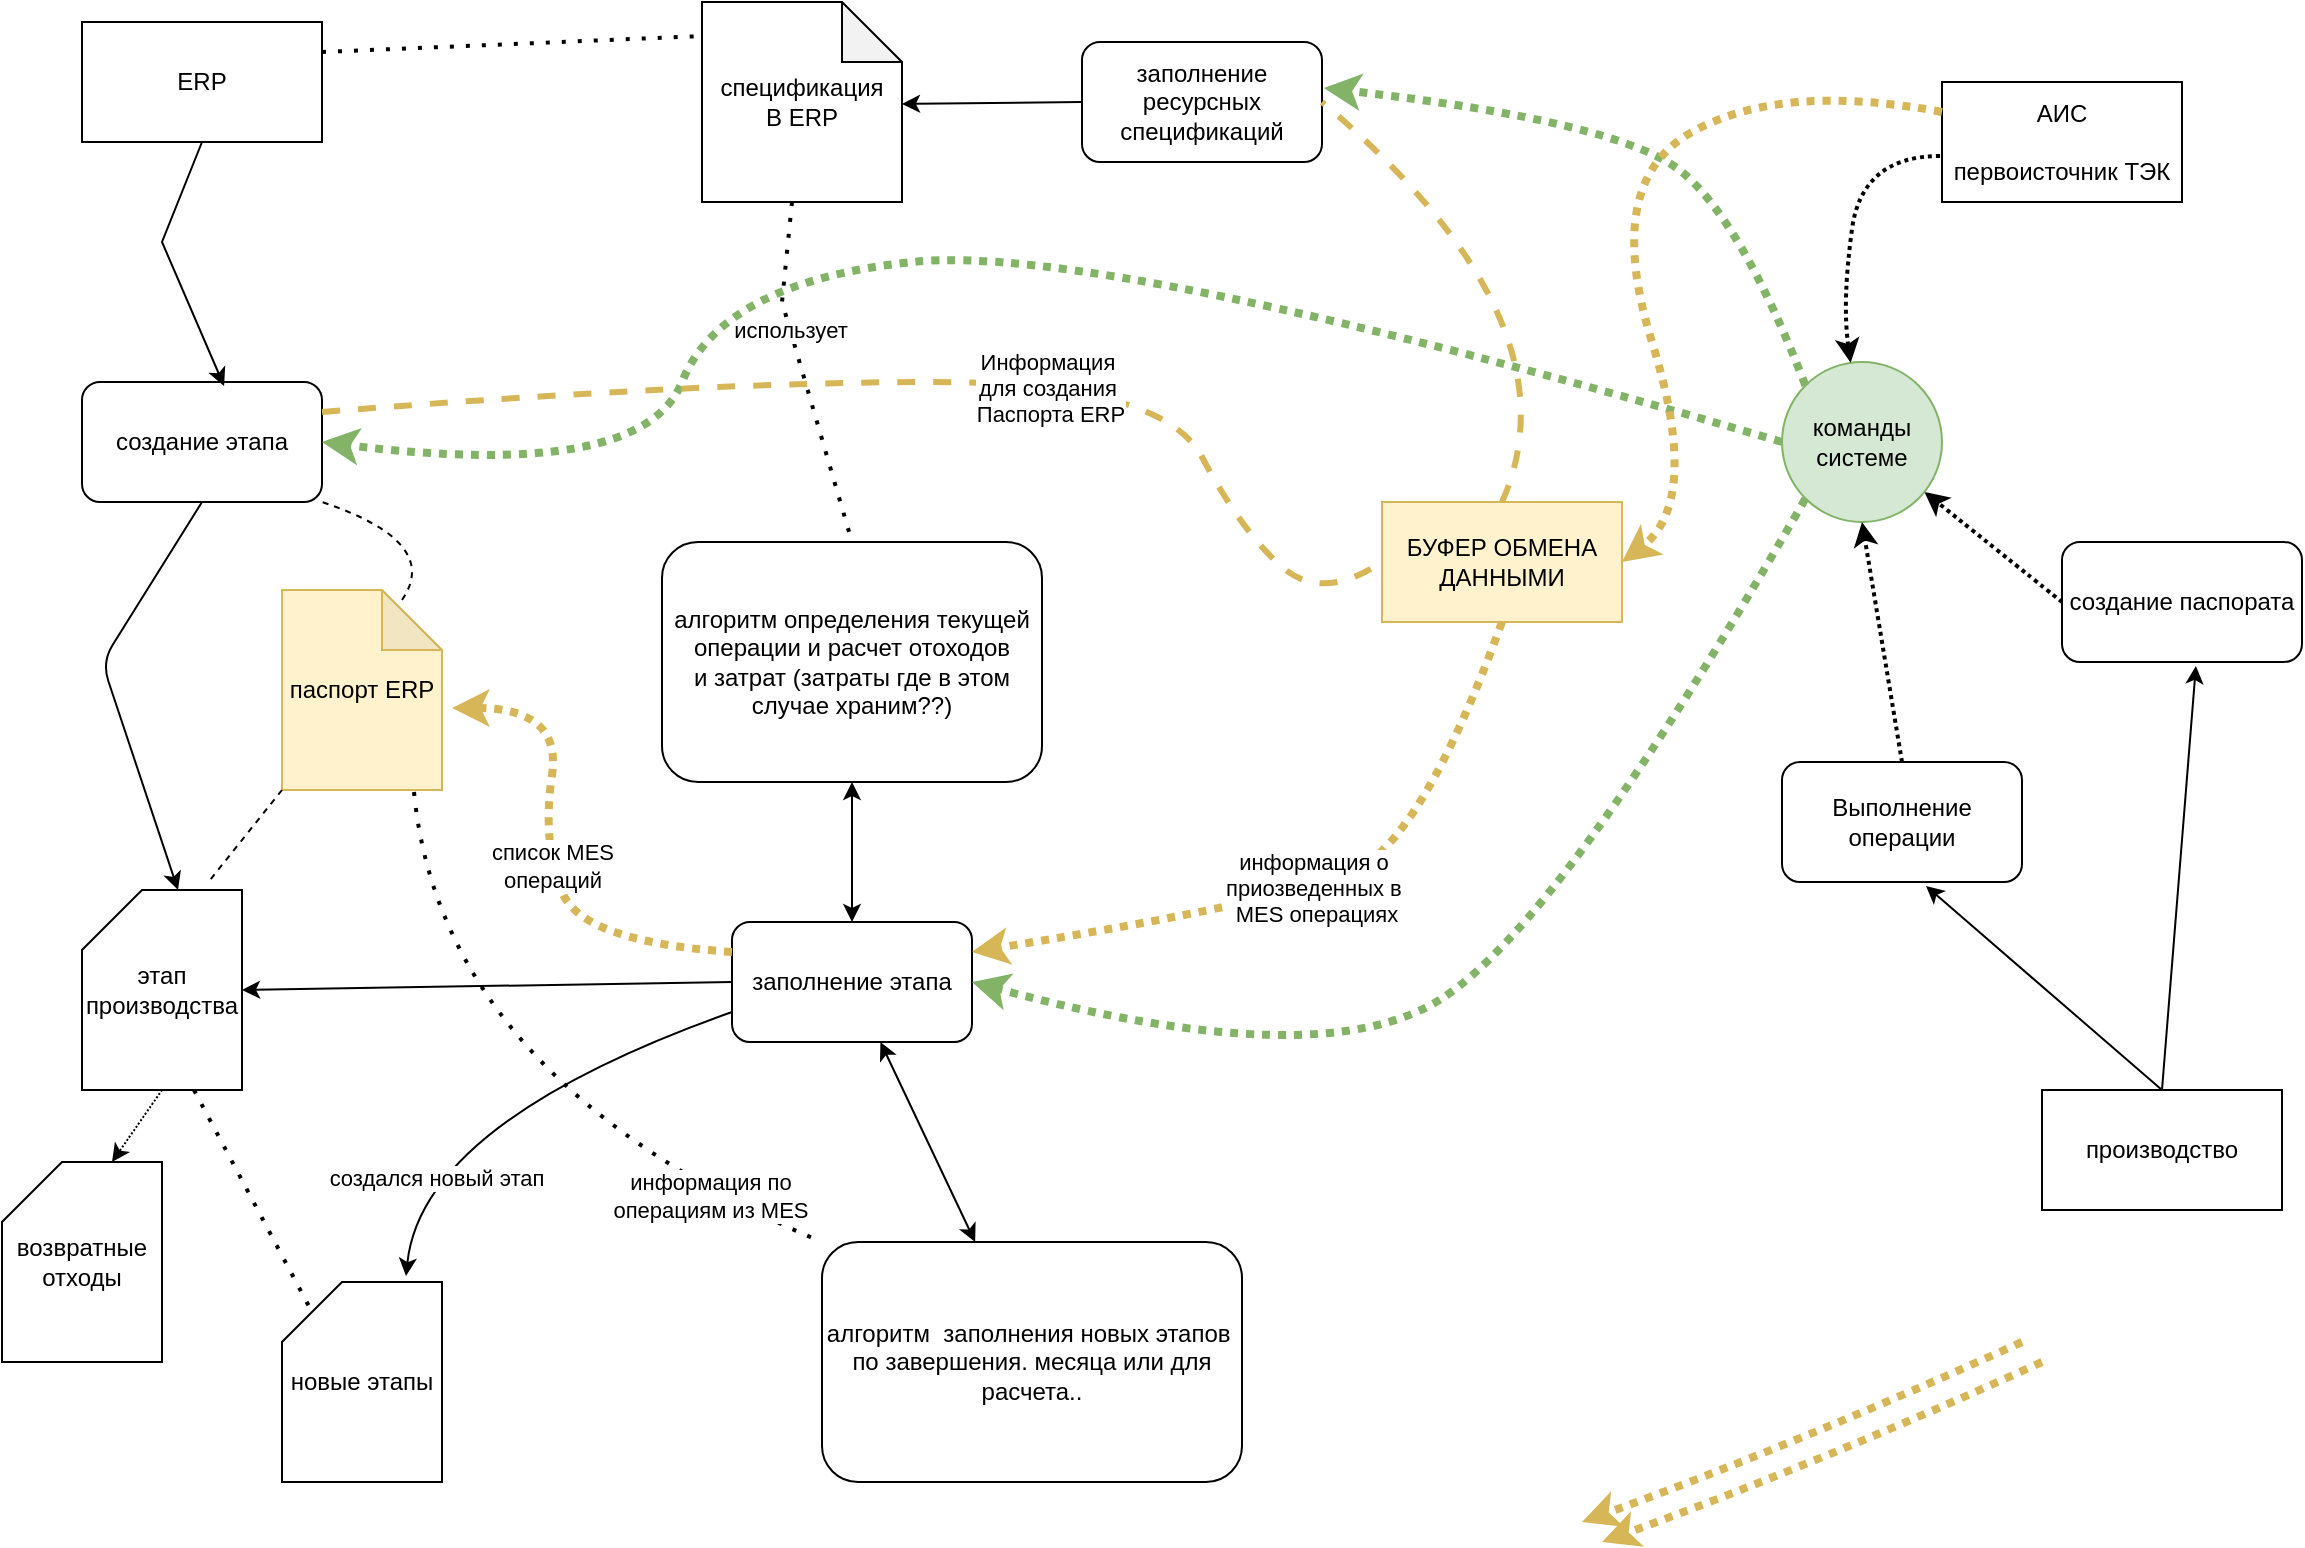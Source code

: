 <mxfile version="20.2.7" type="github">
  <diagram id="PHX1l-ExRGSCwsFTTTdl" name="Страница 1">
    <mxGraphModel dx="1384" dy="838" grid="1" gridSize="10" guides="1" tooltips="1" connect="1" arrows="1" fold="1" page="1" pageScale="1" pageWidth="1169" pageHeight="827" math="0" shadow="0">
      <root>
        <mxCell id="0" />
        <mxCell id="1" parent="0" />
        <mxCell id="NBpqTVy8cXAawz9MeVF5-1" value="АИС&lt;br&gt;&lt;br&gt;первоисточник ТЭК" style="rounded=0;whiteSpace=wrap;html=1;" vertex="1" parent="1">
          <mxGeometry x="980" y="60" width="120" height="60" as="geometry" />
        </mxCell>
        <mxCell id="NBpqTVy8cXAawz9MeVF5-2" value="ERP" style="rounded=0;whiteSpace=wrap;html=1;" vertex="1" parent="1">
          <mxGeometry x="50" y="30" width="120" height="60" as="geometry" />
        </mxCell>
        <mxCell id="NBpqTVy8cXAawz9MeVF5-3" value="спецификация&lt;br&gt;В ERP" style="shape=note;whiteSpace=wrap;html=1;backgroundOutline=1;darkOpacity=0.05;" vertex="1" parent="1">
          <mxGeometry x="360" y="20" width="100" height="100" as="geometry" />
        </mxCell>
        <mxCell id="NBpqTVy8cXAawz9MeVF5-4" value="производство" style="rounded=0;whiteSpace=wrap;html=1;" vertex="1" parent="1">
          <mxGeometry x="1030" y="564" width="120" height="60" as="geometry" />
        </mxCell>
        <mxCell id="NBpqTVy8cXAawz9MeVF5-5" value="заполнение этапа" style="rounded=1;whiteSpace=wrap;html=1;" vertex="1" parent="1">
          <mxGeometry x="375" y="480" width="120" height="60" as="geometry" />
        </mxCell>
        <mxCell id="NBpqTVy8cXAawz9MeVF5-6" value="" style="endArrow=none;dashed=1;html=1;dashPattern=1 3;strokeWidth=2;rounded=0;entryX=0.5;entryY=0;entryDx=0;entryDy=0;" edge="1" parent="1" source="NBpqTVy8cXAawz9MeVF5-3" target="NBpqTVy8cXAawz9MeVF5-25">
          <mxGeometry width="50" height="50" relative="1" as="geometry">
            <mxPoint x="240" y="450" as="sourcePoint" />
            <mxPoint x="510" y="260" as="targetPoint" />
            <Array as="points">
              <mxPoint x="400" y="170" />
            </Array>
          </mxGeometry>
        </mxCell>
        <mxCell id="NBpqTVy8cXAawz9MeVF5-7" value="использует" style="edgeLabel;html=1;align=center;verticalAlign=middle;resizable=0;points=[];" vertex="1" connectable="0" parent="NBpqTVy8cXAawz9MeVF5-6">
          <mxGeometry x="-0.258" relative="1" as="geometry">
            <mxPoint as="offset" />
          </mxGeometry>
        </mxCell>
        <mxCell id="NBpqTVy8cXAawz9MeVF5-9" value="этап производства" style="shape=card;whiteSpace=wrap;html=1;" vertex="1" parent="1">
          <mxGeometry x="50" y="464" width="80" height="100" as="geometry" />
        </mxCell>
        <mxCell id="NBpqTVy8cXAawz9MeVF5-10" value="" style="endArrow=classic;html=1;rounded=0;exitX=0;exitY=0.5;exitDx=0;exitDy=0;entryX=1;entryY=0.5;entryDx=0;entryDy=0;entryPerimeter=0;" edge="1" parent="1" source="NBpqTVy8cXAawz9MeVF5-5" target="NBpqTVy8cXAawz9MeVF5-9">
          <mxGeometry width="50" height="50" relative="1" as="geometry">
            <mxPoint x="310" y="594" as="sourcePoint" />
            <mxPoint x="360" y="544" as="targetPoint" />
          </mxGeometry>
        </mxCell>
        <mxCell id="NBpqTVy8cXAawz9MeVF5-11" value="заполнение ресурсных спецификаций" style="rounded=1;whiteSpace=wrap;html=1;" vertex="1" parent="1">
          <mxGeometry x="550" y="40" width="120" height="60" as="geometry" />
        </mxCell>
        <mxCell id="NBpqTVy8cXAawz9MeVF5-13" value="" style="endArrow=classic;html=1;rounded=0;exitX=0;exitY=0.5;exitDx=0;exitDy=0;entryX=1;entryY=0.51;entryDx=0;entryDy=0;entryPerimeter=0;" edge="1" parent="1" source="NBpqTVy8cXAawz9MeVF5-11" target="NBpqTVy8cXAawz9MeVF5-3">
          <mxGeometry width="50" height="50" relative="1" as="geometry">
            <mxPoint x="510" y="120" as="sourcePoint" />
            <mxPoint x="560" y="70" as="targetPoint" />
          </mxGeometry>
        </mxCell>
        <mxCell id="NBpqTVy8cXAawz9MeVF5-14" value="создание этапа" style="rounded=1;whiteSpace=wrap;html=1;" vertex="1" parent="1">
          <mxGeometry x="50" y="210" width="120" height="60" as="geometry" />
        </mxCell>
        <mxCell id="NBpqTVy8cXAawz9MeVF5-15" value="" style="endArrow=classic;html=1;rounded=0;exitX=0.5;exitY=1;exitDx=0;exitDy=0;entryX=0.592;entryY=0.033;entryDx=0;entryDy=0;entryPerimeter=0;" edge="1" parent="1" source="NBpqTVy8cXAawz9MeVF5-2" target="NBpqTVy8cXAawz9MeVF5-14">
          <mxGeometry width="50" height="50" relative="1" as="geometry">
            <mxPoint x="240" y="150" as="sourcePoint" />
            <mxPoint x="290" y="100" as="targetPoint" />
            <Array as="points">
              <mxPoint x="90" y="140" />
            </Array>
          </mxGeometry>
        </mxCell>
        <mxCell id="NBpqTVy8cXAawz9MeVF5-16" value="" style="endArrow=none;dashed=1;html=1;dashPattern=1 3;strokeWidth=2;rounded=0;exitX=1;exitY=0.25;exitDx=0;exitDy=0;entryX=0.01;entryY=0.17;entryDx=0;entryDy=0;entryPerimeter=0;" edge="1" parent="1" source="NBpqTVy8cXAawz9MeVF5-2" target="NBpqTVy8cXAawz9MeVF5-3">
          <mxGeometry width="50" height="50" relative="1" as="geometry">
            <mxPoint x="250" y="120" as="sourcePoint" />
            <mxPoint x="300" y="70" as="targetPoint" />
          </mxGeometry>
        </mxCell>
        <mxCell id="NBpqTVy8cXAawz9MeVF5-17" value="" style="endArrow=classic;html=1;rounded=1;exitX=0.5;exitY=1;exitDx=0;exitDy=0;entryX=0.6;entryY=0;entryDx=0;entryDy=0;entryPerimeter=0;" edge="1" parent="1" source="NBpqTVy8cXAawz9MeVF5-14" target="NBpqTVy8cXAawz9MeVF5-9">
          <mxGeometry width="50" height="50" relative="1" as="geometry">
            <mxPoint x="280" y="350" as="sourcePoint" />
            <mxPoint x="330" y="300" as="targetPoint" />
            <Array as="points">
              <mxPoint x="60" y="350" />
            </Array>
          </mxGeometry>
        </mxCell>
        <mxCell id="NBpqTVy8cXAawz9MeVF5-18" value="паспорт ERP" style="shape=note;whiteSpace=wrap;html=1;backgroundOutline=1;darkOpacity=0.05;fillColor=#fff2cc;strokeColor=#d6b656;" vertex="1" parent="1">
          <mxGeometry x="150" y="314" width="80" height="100" as="geometry" />
        </mxCell>
        <mxCell id="NBpqTVy8cXAawz9MeVF5-19" value="" style="endArrow=none;dashed=1;html=1;entryX=1;entryY=1;entryDx=0;entryDy=0;exitX=0.75;exitY=0.05;exitDx=0;exitDy=0;exitPerimeter=0;curved=1;" edge="1" parent="1" source="NBpqTVy8cXAawz9MeVF5-18" target="NBpqTVy8cXAawz9MeVF5-14">
          <mxGeometry width="50" height="50" relative="1" as="geometry">
            <mxPoint x="60" y="260" as="sourcePoint" />
            <mxPoint x="110" y="210" as="targetPoint" />
            <Array as="points">
              <mxPoint x="230" y="290" />
            </Array>
          </mxGeometry>
        </mxCell>
        <mxCell id="NBpqTVy8cXAawz9MeVF5-23" value="" style="endArrow=none;dashed=1;html=1;rounded=0;entryX=0.8;entryY=-0.05;entryDx=0;entryDy=0;entryPerimeter=0;" edge="1" parent="1" source="NBpqTVy8cXAawz9MeVF5-18" target="NBpqTVy8cXAawz9MeVF5-9">
          <mxGeometry width="50" height="50" relative="1" as="geometry">
            <mxPoint x="120" y="534" as="sourcePoint" />
            <mxPoint x="170" y="484" as="targetPoint" />
          </mxGeometry>
        </mxCell>
        <mxCell id="NBpqTVy8cXAawz9MeVF5-25" value="алгоритм определения текущей&lt;br&gt;операции и расчет отоходов&lt;br&gt;и затрат (затраты где в этом случае храним??)" style="rounded=1;whiteSpace=wrap;html=1;" vertex="1" parent="1">
          <mxGeometry x="340" y="290" width="190" height="120" as="geometry" />
        </mxCell>
        <mxCell id="NBpqTVy8cXAawz9MeVF5-26" value="создание паспората" style="rounded=1;whiteSpace=wrap;html=1;" vertex="1" parent="1">
          <mxGeometry x="1040" y="290" width="120" height="60" as="geometry" />
        </mxCell>
        <mxCell id="NBpqTVy8cXAawz9MeVF5-27" value="" style="endArrow=classic;html=1;rounded=0;exitX=0.5;exitY=0;exitDx=0;exitDy=0;entryX=0.558;entryY=1.033;entryDx=0;entryDy=0;entryPerimeter=0;" edge="1" parent="1" source="NBpqTVy8cXAawz9MeVF5-4" target="NBpqTVy8cXAawz9MeVF5-26">
          <mxGeometry width="50" height="50" relative="1" as="geometry">
            <mxPoint x="930" y="484" as="sourcePoint" />
            <mxPoint x="868.04" y="428.02" as="targetPoint" />
          </mxGeometry>
        </mxCell>
        <mxCell id="NBpqTVy8cXAawz9MeVF5-28" value="" style="endArrow=classic;html=1;exitX=0;exitY=0.5;exitDx=0;exitDy=0;curved=1;dashed=1;dashPattern=1 1;strokeWidth=2;" edge="1" parent="1" source="NBpqTVy8cXAawz9MeVF5-26" target="NBpqTVy8cXAawz9MeVF5-29">
          <mxGeometry width="50" height="50" relative="1" as="geometry">
            <mxPoint x="670" y="290" as="sourcePoint" />
            <mxPoint x="300" y="150" as="targetPoint" />
          </mxGeometry>
        </mxCell>
        <mxCell id="NBpqTVy8cXAawz9MeVF5-29" value="команды системе" style="ellipse;whiteSpace=wrap;html=1;aspect=fixed;fillColor=#d5e8d4;strokeColor=#82b366;" vertex="1" parent="1">
          <mxGeometry x="900" y="200" width="80" height="80" as="geometry" />
        </mxCell>
        <mxCell id="NBpqTVy8cXAawz9MeVF5-31" value="" style="curved=1;endArrow=classic;html=1;rounded=0;exitX=0;exitY=0.5;exitDx=0;exitDy=0;entryX=1;entryY=0.5;entryDx=0;entryDy=0;dashed=1;dashPattern=1 1;fillColor=#d5e8d4;strokeColor=#82b366;strokeWidth=4;" edge="1" parent="1" source="NBpqTVy8cXAawz9MeVF5-29" target="NBpqTVy8cXAawz9MeVF5-14">
          <mxGeometry width="50" height="50" relative="1" as="geometry">
            <mxPoint x="540" y="360" as="sourcePoint" />
            <mxPoint x="590" y="310" as="targetPoint" />
            <Array as="points">
              <mxPoint x="560" y="140" />
              <mxPoint x="370" y="160" />
              <mxPoint x="330" y="260" />
            </Array>
          </mxGeometry>
        </mxCell>
        <mxCell id="NBpqTVy8cXAawz9MeVF5-34" value="" style="endArrow=classic;startArrow=classic;html=1;rounded=0;entryX=0.5;entryY=1;entryDx=0;entryDy=0;exitX=0.5;exitY=0;exitDx=0;exitDy=0;" edge="1" parent="1" source="NBpqTVy8cXAawz9MeVF5-5" target="NBpqTVy8cXAawz9MeVF5-25">
          <mxGeometry width="50" height="50" relative="1" as="geometry">
            <mxPoint x="490" y="520" as="sourcePoint" />
            <mxPoint x="540" y="470" as="targetPoint" />
          </mxGeometry>
        </mxCell>
        <mxCell id="NBpqTVy8cXAawz9MeVF5-35" value="алгоритм&amp;nbsp; заполнения новых этапов&amp;nbsp;&lt;br&gt;по завершения. месяца или для расчета.." style="rounded=1;whiteSpace=wrap;html=1;" vertex="1" parent="1">
          <mxGeometry x="420" y="640" width="210" height="120" as="geometry" />
        </mxCell>
        <mxCell id="NBpqTVy8cXAawz9MeVF5-36" value="" style="endArrow=classic;startArrow=classic;html=1;rounded=0;" edge="1" parent="1" source="NBpqTVy8cXAawz9MeVF5-35" target="NBpqTVy8cXAawz9MeVF5-5">
          <mxGeometry width="50" height="50" relative="1" as="geometry">
            <mxPoint x="450" y="630" as="sourcePoint" />
            <mxPoint x="500" y="580" as="targetPoint" />
          </mxGeometry>
        </mxCell>
        <mxCell id="NBpqTVy8cXAawz9MeVF5-38" value="БУФЕР ОБМЕНА ДАННЫМИ" style="rounded=0;whiteSpace=wrap;html=1;fillColor=#fff2cc;strokeColor=#d6b656;" vertex="1" parent="1">
          <mxGeometry x="700" y="270" width="120" height="60" as="geometry" />
        </mxCell>
        <mxCell id="NBpqTVy8cXAawz9MeVF5-41" value="" style="curved=1;endArrow=classic;html=1;rounded=0;dashed=1;dashPattern=1 1;exitX=-0.008;exitY=0.617;exitDx=0;exitDy=0;exitPerimeter=0;strokeWidth=2;" edge="1" parent="1" source="NBpqTVy8cXAawz9MeVF5-1" target="NBpqTVy8cXAawz9MeVF5-29">
          <mxGeometry width="50" height="50" relative="1" as="geometry">
            <mxPoint x="950.04" y="260" as="sourcePoint" />
            <mxPoint x="880" y="40.02" as="targetPoint" />
            <Array as="points">
              <mxPoint x="940" y="97" />
              <mxPoint x="930" y="170" />
            </Array>
          </mxGeometry>
        </mxCell>
        <mxCell id="NBpqTVy8cXAawz9MeVF5-42" value="" style="endArrow=none;dashed=1;html=1;entryX=1;entryY=0.5;entryDx=0;entryDy=0;exitX=0.5;exitY=0;exitDx=0;exitDy=0;curved=1;fillColor=#fff2cc;strokeColor=#d6b656;strokeWidth=3;" edge="1" parent="1" source="NBpqTVy8cXAawz9MeVF5-38" target="NBpqTVy8cXAawz9MeVF5-11">
          <mxGeometry width="50" height="50" relative="1" as="geometry">
            <mxPoint x="770" y="180" as="sourcePoint" />
            <mxPoint x="820" y="130" as="targetPoint" />
            <Array as="points">
              <mxPoint x="800" y="180" />
            </Array>
          </mxGeometry>
        </mxCell>
        <mxCell id="NBpqTVy8cXAawz9MeVF5-44" value="" style="endArrow=none;dashed=1;html=1;entryX=0;entryY=0.5;entryDx=0;entryDy=0;exitX=1;exitY=0.25;exitDx=0;exitDy=0;curved=1;fillColor=#fff2cc;strokeColor=#d6b656;strokeWidth=3;" edge="1" parent="1" source="NBpqTVy8cXAawz9MeVF5-14" target="NBpqTVy8cXAawz9MeVF5-38">
          <mxGeometry width="50" height="50" relative="1" as="geometry">
            <mxPoint x="405" y="260" as="sourcePoint" />
            <mxPoint x="620" y="160" as="targetPoint" />
            <Array as="points">
              <mxPoint x="360" y="210" />
              <mxPoint x="590" y="210" />
              <mxPoint x="630" y="285" />
              <mxPoint x="670" y="320" />
            </Array>
          </mxGeometry>
        </mxCell>
        <mxCell id="NBpqTVy8cXAawz9MeVF5-68" value="Информация&amp;nbsp;&lt;br&gt;для создания&amp;nbsp;&lt;br&gt;Паспорта ERP" style="edgeLabel;html=1;align=center;verticalAlign=middle;resizable=0;points=[];" vertex="1" connectable="0" parent="NBpqTVy8cXAawz9MeVF5-44">
          <mxGeometry x="0.226" y="-3" relative="1" as="geometry">
            <mxPoint as="offset" />
          </mxGeometry>
        </mxCell>
        <mxCell id="NBpqTVy8cXAawz9MeVF5-45" value="" style="curved=1;endArrow=classic;html=1;rounded=0;dashed=1;dashPattern=1 1;exitX=0;exitY=0;exitDx=0;exitDy=0;entryX=1.008;entryY=0.383;entryDx=0;entryDy=0;entryPerimeter=0;fillColor=#d5e8d4;strokeColor=#82b366;strokeWidth=4;" edge="1" parent="1" source="NBpqTVy8cXAawz9MeVF5-29" target="NBpqTVy8cXAawz9MeVF5-11">
          <mxGeometry width="50" height="50" relative="1" as="geometry">
            <mxPoint x="919.04" y="50.02" as="sourcePoint" />
            <mxPoint x="851.716" y="164.716" as="targetPoint" />
            <Array as="points">
              <mxPoint x="880" y="130" />
              <mxPoint x="820" y="80" />
            </Array>
          </mxGeometry>
        </mxCell>
        <mxCell id="NBpqTVy8cXAawz9MeVF5-46" value="" style="curved=1;endArrow=classic;html=1;rounded=0;dashed=1;dashPattern=1 1;exitX=0;exitY=1;exitDx=0;exitDy=0;entryX=1;entryY=0.5;entryDx=0;entryDy=0;fillColor=#d5e8d4;strokeColor=#82b366;strokeWidth=4;" edge="1" parent="1" source="NBpqTVy8cXAawz9MeVF5-29" target="NBpqTVy8cXAawz9MeVF5-5">
          <mxGeometry width="50" height="50" relative="1" as="geometry">
            <mxPoint x="760.756" y="688.736" as="sourcePoint" />
            <mxPoint x="600" y="550" as="targetPoint" />
            <Array as="points">
              <mxPoint x="790" y="480" />
              <mxPoint x="669.04" y="557.02" />
            </Array>
          </mxGeometry>
        </mxCell>
        <mxCell id="NBpqTVy8cXAawz9MeVF5-47" value="Выполнение операции" style="rounded=1;whiteSpace=wrap;html=1;" vertex="1" parent="1">
          <mxGeometry x="900" y="400" width="120" height="60" as="geometry" />
        </mxCell>
        <mxCell id="NBpqTVy8cXAawz9MeVF5-48" value="" style="endArrow=classic;html=1;strokeWidth=1;curved=1;entryX=0.6;entryY=1.033;entryDx=0;entryDy=0;entryPerimeter=0;exitX=0.5;exitY=0;exitDx=0;exitDy=0;" edge="1" parent="1" source="NBpqTVy8cXAawz9MeVF5-4" target="NBpqTVy8cXAawz9MeVF5-47">
          <mxGeometry width="50" height="50" relative="1" as="geometry">
            <mxPoint x="930" y="580" as="sourcePoint" />
            <mxPoint x="980" y="530" as="targetPoint" />
          </mxGeometry>
        </mxCell>
        <mxCell id="NBpqTVy8cXAawz9MeVF5-49" value="" style="endArrow=classic;html=1;strokeWidth=2;curved=1;exitX=0.5;exitY=0;exitDx=0;exitDy=0;entryX=0.5;entryY=1;entryDx=0;entryDy=0;dashed=1;dashPattern=1 1;" edge="1" parent="1" source="NBpqTVy8cXAawz9MeVF5-47" target="NBpqTVy8cXAawz9MeVF5-29">
          <mxGeometry width="50" height="50" relative="1" as="geometry">
            <mxPoint x="910" y="380" as="sourcePoint" />
            <mxPoint x="960" y="330" as="targetPoint" />
          </mxGeometry>
        </mxCell>
        <mxCell id="NBpqTVy8cXAawz9MeVF5-50" value="" style="endArrow=classic;html=1;dashed=1;dashPattern=1 1;strokeWidth=4;curved=1;exitX=0;exitY=0.25;exitDx=0;exitDy=0;entryX=1;entryY=0.5;entryDx=0;entryDy=0;fillColor=#fff2cc;strokeColor=#d6b656;" edge="1" parent="1" source="NBpqTVy8cXAawz9MeVF5-1" target="NBpqTVy8cXAawz9MeVF5-38">
          <mxGeometry width="50" height="50" relative="1" as="geometry">
            <mxPoint x="570" y="450" as="sourcePoint" />
            <mxPoint x="620" y="400" as="targetPoint" />
            <Array as="points">
              <mxPoint x="900" y="60" />
              <mxPoint x="810" y="110" />
              <mxPoint x="860" y="270" />
            </Array>
          </mxGeometry>
        </mxCell>
        <mxCell id="NBpqTVy8cXAawz9MeVF5-53" value="возвратные отходы" style="shape=card;whiteSpace=wrap;html=1;" vertex="1" parent="1">
          <mxGeometry x="10" y="600" width="80" height="100" as="geometry" />
        </mxCell>
        <mxCell id="NBpqTVy8cXAawz9MeVF5-54" value="" style="endArrow=classic;html=1;dashed=1;dashPattern=1 1;strokeWidth=1;curved=1;exitX=0.5;exitY=1;exitDx=0;exitDy=0;exitPerimeter=0;entryX=0;entryY=0;entryDx=55;entryDy=0;entryPerimeter=0;" edge="1" parent="1" source="NBpqTVy8cXAawz9MeVF5-9" target="NBpqTVy8cXAawz9MeVF5-53">
          <mxGeometry width="50" height="50" relative="1" as="geometry">
            <mxPoint x="250" y="620" as="sourcePoint" />
            <mxPoint x="300" y="570" as="targetPoint" />
          </mxGeometry>
        </mxCell>
        <mxCell id="NBpqTVy8cXAawz9MeVF5-55" value="" style="endArrow=classic;html=1;dashed=1;dashPattern=1 1;strokeWidth=4;curved=1;exitX=0;exitY=0.25;exitDx=0;exitDy=0;entryX=1.063;entryY=0.59;entryDx=0;entryDy=0;fillColor=#fff2cc;strokeColor=#d6b656;entryPerimeter=0;" edge="1" parent="1" source="NBpqTVy8cXAawz9MeVF5-5" target="NBpqTVy8cXAawz9MeVF5-18">
          <mxGeometry width="50" height="50" relative="1" as="geometry">
            <mxPoint x="330" y="489" as="sourcePoint" />
            <mxPoint x="170" y="714" as="targetPoint" />
            <Array as="points">
              <mxPoint x="300" y="490" />
              <mxPoint x="280" y="440" />
              <mxPoint x="290" y="373" />
            </Array>
          </mxGeometry>
        </mxCell>
        <mxCell id="NBpqTVy8cXAawz9MeVF5-56" value="список MES&lt;br&gt;операций" style="edgeLabel;html=1;align=center;verticalAlign=middle;resizable=0;points=[];" vertex="1" connectable="0" parent="NBpqTVy8cXAawz9MeVF5-55">
          <mxGeometry x="-0.078" relative="1" as="geometry">
            <mxPoint as="offset" />
          </mxGeometry>
        </mxCell>
        <mxCell id="NBpqTVy8cXAawz9MeVF5-57" value="" style="endArrow=none;dashed=1;html=1;dashPattern=1 3;strokeWidth=2;curved=1;entryX=0;entryY=0;entryDx=0;entryDy=0;exitX=0.825;exitY=1.01;exitDx=0;exitDy=0;exitPerimeter=0;" edge="1" parent="1" source="NBpqTVy8cXAawz9MeVF5-18" target="NBpqTVy8cXAawz9MeVF5-35">
          <mxGeometry width="50" height="50" relative="1" as="geometry">
            <mxPoint x="240" y="630" as="sourcePoint" />
            <mxPoint x="290" y="580" as="targetPoint" />
            <Array as="points">
              <mxPoint x="230" y="560" />
            </Array>
          </mxGeometry>
        </mxCell>
        <mxCell id="NBpqTVy8cXAawz9MeVF5-66" value="информация по&lt;br&gt;операциям из MES" style="edgeLabel;html=1;align=center;verticalAlign=middle;resizable=0;points=[];" vertex="1" connectable="0" parent="NBpqTVy8cXAawz9MeVF5-57">
          <mxGeometry x="0.654" relative="1" as="geometry">
            <mxPoint as="offset" />
          </mxGeometry>
        </mxCell>
        <mxCell id="NBpqTVy8cXAawz9MeVF5-58" value="" style="endArrow=classic;html=1;dashed=1;dashPattern=1 1;strokeWidth=4;curved=1;fillColor=#fff2cc;strokeColor=#d6b656;entryX=1;entryY=0.25;entryDx=0;entryDy=0;exitX=0.5;exitY=1;exitDx=0;exitDy=0;" edge="1" parent="1" source="NBpqTVy8cXAawz9MeVF5-38" target="NBpqTVy8cXAawz9MeVF5-5">
          <mxGeometry width="50" height="50" relative="1" as="geometry">
            <mxPoint x="800" y="630" as="sourcePoint" />
            <mxPoint x="610" y="690" as="targetPoint" />
            <Array as="points">
              <mxPoint x="720" y="440" />
              <mxPoint x="650" y="470" />
            </Array>
          </mxGeometry>
        </mxCell>
        <mxCell id="NBpqTVy8cXAawz9MeVF5-65" value="информация о&amp;nbsp;&lt;br&gt;приозведенных в&amp;nbsp;&lt;br&gt;MES операциях" style="edgeLabel;html=1;align=center;verticalAlign=middle;resizable=0;points=[];" vertex="1" connectable="0" parent="NBpqTVy8cXAawz9MeVF5-58">
          <mxGeometry x="-0.002" relative="1" as="geometry">
            <mxPoint as="offset" />
          </mxGeometry>
        </mxCell>
        <mxCell id="NBpqTVy8cXAawz9MeVF5-59" value="" style="endArrow=classic;html=1;dashed=1;dashPattern=1 1;strokeWidth=4;curved=1;fillColor=#fff2cc;strokeColor=#d6b656;" edge="1" parent="1">
          <mxGeometry width="50" height="50" relative="1" as="geometry">
            <mxPoint x="1020" y="690" as="sourcePoint" />
            <mxPoint x="800" y="780" as="targetPoint" />
            <Array as="points">
              <mxPoint x="1020" y="690" />
              <mxPoint x="910" y="740" />
            </Array>
          </mxGeometry>
        </mxCell>
        <mxCell id="NBpqTVy8cXAawz9MeVF5-60" value="" style="endArrow=classic;html=1;dashed=1;dashPattern=1 1;strokeWidth=4;curved=1;fillColor=#fff2cc;strokeColor=#d6b656;" edge="1" parent="1">
          <mxGeometry width="50" height="50" relative="1" as="geometry">
            <mxPoint x="1030" y="700" as="sourcePoint" />
            <mxPoint x="810" y="790" as="targetPoint" />
            <Array as="points">
              <mxPoint x="1030" y="700" />
              <mxPoint x="920" y="750" />
            </Array>
          </mxGeometry>
        </mxCell>
        <mxCell id="NBpqTVy8cXAawz9MeVF5-61" value="новые этапы" style="shape=card;whiteSpace=wrap;html=1;" vertex="1" parent="1">
          <mxGeometry x="150" y="660" width="80" height="100" as="geometry" />
        </mxCell>
        <mxCell id="NBpqTVy8cXAawz9MeVF5-62" value="" style="endArrow=none;dashed=1;html=1;dashPattern=1 3;strokeWidth=2;curved=1;exitX=0.7;exitY=1;exitDx=0;exitDy=0;exitPerimeter=0;entryX=0;entryY=0;entryDx=15;entryDy=15;entryPerimeter=0;" edge="1" parent="1" source="NBpqTVy8cXAawz9MeVF5-9" target="NBpqTVy8cXAawz9MeVF5-61">
          <mxGeometry width="50" height="50" relative="1" as="geometry">
            <mxPoint x="160" y="610" as="sourcePoint" />
            <mxPoint x="210" y="560" as="targetPoint" />
          </mxGeometry>
        </mxCell>
        <mxCell id="NBpqTVy8cXAawz9MeVF5-63" value="" style="endArrow=classic;html=1;strokeWidth=1;curved=1;exitX=0;exitY=0.75;exitDx=0;exitDy=0;entryX=0.775;entryY=-0.03;entryDx=0;entryDy=0;entryPerimeter=0;" edge="1" parent="1" source="NBpqTVy8cXAawz9MeVF5-5" target="NBpqTVy8cXAawz9MeVF5-61">
          <mxGeometry width="50" height="50" relative="1" as="geometry">
            <mxPoint x="250" y="800" as="sourcePoint" />
            <mxPoint x="300" y="750" as="targetPoint" />
            <Array as="points">
              <mxPoint x="220" y="580" />
            </Array>
          </mxGeometry>
        </mxCell>
        <mxCell id="NBpqTVy8cXAawz9MeVF5-64" value="создался новый этап" style="edgeLabel;html=1;align=center;verticalAlign=middle;resizable=0;points=[];" vertex="1" connectable="0" parent="NBpqTVy8cXAawz9MeVF5-63">
          <mxGeometry x="0.579" y="10" relative="1" as="geometry">
            <mxPoint as="offset" />
          </mxGeometry>
        </mxCell>
      </root>
    </mxGraphModel>
  </diagram>
</mxfile>
